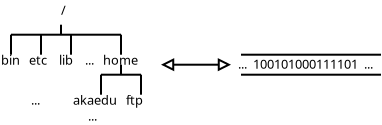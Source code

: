 <?xml version="1.0" encoding="UTF-8"?>
<dia:diagram xmlns:dia="http://www.lysator.liu.se/~alla/dia/">
  <dia:layer name="Background" visible="true">
    <dia:object type="Standard - Text" version="1" id="O0">
      <dia:attribute name="obj_pos">
        <dia:point val="6.5,1.5"/>
      </dia:attribute>
      <dia:attribute name="obj_bb">
        <dia:rectangle val="6.483,0.94;6.697,1.932"/>
      </dia:attribute>
      <dia:attribute name="text">
        <dia:composite type="text">
          <dia:attribute name="string">
            <dia:string>#/#</dia:string>
          </dia:attribute>
          <dia:attribute name="font">
            <dia:font family="sans" style="0" name="Helvetica"/>
          </dia:attribute>
          <dia:attribute name="height">
            <dia:real val="0.8"/>
          </dia:attribute>
          <dia:attribute name="pos">
            <dia:point val="6.5,1.5"/>
          </dia:attribute>
          <dia:attribute name="color">
            <dia:color val="#000000"/>
          </dia:attribute>
          <dia:attribute name="alignment">
            <dia:enum val="0"/>
          </dia:attribute>
        </dia:composite>
      </dia:attribute>
      <dia:attribute name="valign">
        <dia:enum val="3"/>
      </dia:attribute>
    </dia:object>
    <dia:object type="Standard - Line" version="0" id="O1">
      <dia:attribute name="obj_pos">
        <dia:point val="4,2.5"/>
      </dia:attribute>
      <dia:attribute name="obj_bb">
        <dia:rectangle val="3.95,2.45;9.55,2.55"/>
      </dia:attribute>
      <dia:attribute name="conn_endpoints">
        <dia:point val="4,2.5"/>
        <dia:point val="9.5,2.5"/>
      </dia:attribute>
      <dia:attribute name="numcp">
        <dia:int val="1"/>
      </dia:attribute>
    </dia:object>
    <dia:object type="Standard - Line" version="0" id="O2">
      <dia:attribute name="obj_pos">
        <dia:point val="6.5,2"/>
      </dia:attribute>
      <dia:attribute name="obj_bb">
        <dia:rectangle val="6.45,1.95;6.55,2.55"/>
      </dia:attribute>
      <dia:attribute name="conn_endpoints">
        <dia:point val="6.5,2"/>
        <dia:point val="6.5,2.5"/>
      </dia:attribute>
      <dia:attribute name="numcp">
        <dia:int val="1"/>
      </dia:attribute>
    </dia:object>
    <dia:object type="Standard - Line" version="0" id="O3">
      <dia:attribute name="obj_pos">
        <dia:point val="4,2.5"/>
      </dia:attribute>
      <dia:attribute name="obj_bb">
        <dia:rectangle val="3.95,2.45;4.05,3.55"/>
      </dia:attribute>
      <dia:attribute name="conn_endpoints">
        <dia:point val="4,2.5"/>
        <dia:point val="4,3.5"/>
      </dia:attribute>
      <dia:attribute name="numcp">
        <dia:int val="1"/>
      </dia:attribute>
    </dia:object>
    <dia:object type="Standard - Line" version="0" id="O4">
      <dia:attribute name="obj_pos">
        <dia:point val="5.5,2.5"/>
      </dia:attribute>
      <dia:attribute name="obj_bb">
        <dia:rectangle val="5.45,2.45;5.55,3.55"/>
      </dia:attribute>
      <dia:attribute name="conn_endpoints">
        <dia:point val="5.5,2.5"/>
        <dia:point val="5.5,3.5"/>
      </dia:attribute>
      <dia:attribute name="numcp">
        <dia:int val="1"/>
      </dia:attribute>
    </dia:object>
    <dia:object type="Standard - Line" version="0" id="O5">
      <dia:attribute name="obj_pos">
        <dia:point val="7,2.5"/>
      </dia:attribute>
      <dia:attribute name="obj_bb">
        <dia:rectangle val="6.95,2.45;7.05,3.55"/>
      </dia:attribute>
      <dia:attribute name="conn_endpoints">
        <dia:point val="7,2.5"/>
        <dia:point val="7,3.5"/>
      </dia:attribute>
      <dia:attribute name="numcp">
        <dia:int val="1"/>
      </dia:attribute>
    </dia:object>
    <dia:object type="Standard - Line" version="0" id="O6">
      <dia:attribute name="obj_pos">
        <dia:point val="9.5,2.5"/>
      </dia:attribute>
      <dia:attribute name="obj_bb">
        <dia:rectangle val="9.45,2.45;9.55,3.55"/>
      </dia:attribute>
      <dia:attribute name="conn_endpoints">
        <dia:point val="9.5,2.5"/>
        <dia:point val="9.5,3.5"/>
      </dia:attribute>
      <dia:attribute name="numcp">
        <dia:int val="1"/>
      </dia:attribute>
    </dia:object>
    <dia:object type="Standard - Text" version="1" id="O7">
      <dia:attribute name="obj_pos">
        <dia:point val="3.5,4"/>
      </dia:attribute>
      <dia:attribute name="obj_bb">
        <dia:rectangle val="3.5,3.44;10.822,4.432"/>
      </dia:attribute>
      <dia:attribute name="text">
        <dia:composite type="text">
          <dia:attribute name="string">
            <dia:string>#bin   etc    lib    ...   home#</dia:string>
          </dia:attribute>
          <dia:attribute name="font">
            <dia:font family="sans" style="0" name="Helvetica"/>
          </dia:attribute>
          <dia:attribute name="height">
            <dia:real val="0.8"/>
          </dia:attribute>
          <dia:attribute name="pos">
            <dia:point val="3.5,4"/>
          </dia:attribute>
          <dia:attribute name="color">
            <dia:color val="#000000"/>
          </dia:attribute>
          <dia:attribute name="alignment">
            <dia:enum val="0"/>
          </dia:attribute>
        </dia:composite>
      </dia:attribute>
      <dia:attribute name="valign">
        <dia:enum val="3"/>
      </dia:attribute>
    </dia:object>
    <dia:object type="Standard - Line" version="0" id="O8">
      <dia:attribute name="obj_pos">
        <dia:point val="9.5,4"/>
      </dia:attribute>
      <dia:attribute name="obj_bb">
        <dia:rectangle val="9.45,3.95;9.55,4.55"/>
      </dia:attribute>
      <dia:attribute name="conn_endpoints">
        <dia:point val="9.5,4"/>
        <dia:point val="9.5,4.5"/>
      </dia:attribute>
      <dia:attribute name="numcp">
        <dia:int val="1"/>
      </dia:attribute>
    </dia:object>
    <dia:object type="Standard - Line" version="0" id="O9">
      <dia:attribute name="obj_pos">
        <dia:point val="8.5,4.5"/>
      </dia:attribute>
      <dia:attribute name="obj_bb">
        <dia:rectangle val="8.45,4.45;10.55,4.55"/>
      </dia:attribute>
      <dia:attribute name="conn_endpoints">
        <dia:point val="8.5,4.5"/>
        <dia:point val="10.5,4.5"/>
      </dia:attribute>
      <dia:attribute name="numcp">
        <dia:int val="1"/>
      </dia:attribute>
    </dia:object>
    <dia:object type="Standard - Line" version="0" id="O10">
      <dia:attribute name="obj_pos">
        <dia:point val="8.5,4.5"/>
      </dia:attribute>
      <dia:attribute name="obj_bb">
        <dia:rectangle val="8.45,4.45;8.55,5.55"/>
      </dia:attribute>
      <dia:attribute name="conn_endpoints">
        <dia:point val="8.5,4.5"/>
        <dia:point val="8.5,5.5"/>
      </dia:attribute>
      <dia:attribute name="numcp">
        <dia:int val="1"/>
      </dia:attribute>
    </dia:object>
    <dia:object type="Standard - Line" version="0" id="O11">
      <dia:attribute name="obj_pos">
        <dia:point val="10.5,4.5"/>
      </dia:attribute>
      <dia:attribute name="obj_bb">
        <dia:rectangle val="10.45,4.45;10.55,5.55"/>
      </dia:attribute>
      <dia:attribute name="conn_endpoints">
        <dia:point val="10.5,4.5"/>
        <dia:point val="10.5,5.5"/>
      </dia:attribute>
      <dia:attribute name="numcp">
        <dia:int val="1"/>
      </dia:attribute>
    </dia:object>
    <dia:object type="Standard - Text" version="1" id="O12">
      <dia:attribute name="obj_pos">
        <dia:point val="5,6"/>
      </dia:attribute>
      <dia:attribute name="obj_bb">
        <dia:rectangle val="5,5.44;11.097,7.232"/>
      </dia:attribute>
      <dia:attribute name="text">
        <dia:composite type="text">
          <dia:attribute name="string">
            <dia:string>#...           akaedu   ftp
                   ...#</dia:string>
          </dia:attribute>
          <dia:attribute name="font">
            <dia:font family="sans" style="0" name="Helvetica"/>
          </dia:attribute>
          <dia:attribute name="height">
            <dia:real val="0.8"/>
          </dia:attribute>
          <dia:attribute name="pos">
            <dia:point val="5,6"/>
          </dia:attribute>
          <dia:attribute name="color">
            <dia:color val="#000000"/>
          </dia:attribute>
          <dia:attribute name="alignment">
            <dia:enum val="0"/>
          </dia:attribute>
        </dia:composite>
      </dia:attribute>
      <dia:attribute name="valign">
        <dia:enum val="3"/>
      </dia:attribute>
    </dia:object>
    <dia:object type="Standard - Line" version="0" id="O13">
      <dia:attribute name="obj_pos">
        <dia:point val="15.5,3.5"/>
      </dia:attribute>
      <dia:attribute name="obj_bb">
        <dia:rectangle val="15.45,3.45;22.55,3.55"/>
      </dia:attribute>
      <dia:attribute name="conn_endpoints">
        <dia:point val="15.5,3.5"/>
        <dia:point val="22.5,3.5"/>
      </dia:attribute>
      <dia:attribute name="numcp">
        <dia:int val="1"/>
      </dia:attribute>
    </dia:object>
    <dia:object type="Standard - Line" version="0" id="O14">
      <dia:attribute name="obj_pos">
        <dia:point val="15.5,4.5"/>
      </dia:attribute>
      <dia:attribute name="obj_bb">
        <dia:rectangle val="15.45,4.45;22.55,4.55"/>
      </dia:attribute>
      <dia:attribute name="conn_endpoints">
        <dia:point val="15.5,4.5"/>
        <dia:point val="22.5,4.5"/>
      </dia:attribute>
      <dia:attribute name="numcp">
        <dia:int val="1"/>
      </dia:attribute>
    </dia:object>
    <dia:object type="Standard - Text" version="1" id="O15">
      <dia:attribute name="obj_pos">
        <dia:point val="15.35,4.2"/>
      </dia:attribute>
      <dia:attribute name="obj_bb">
        <dia:rectangle val="15.35,3.64;22.767,4.632"/>
      </dia:attribute>
      <dia:attribute name="text">
        <dia:composite type="text">
          <dia:attribute name="string">
            <dia:string>#...  100101000111101  ...#</dia:string>
          </dia:attribute>
          <dia:attribute name="font">
            <dia:font family="sans" style="0" name="Helvetica"/>
          </dia:attribute>
          <dia:attribute name="height">
            <dia:real val="0.8"/>
          </dia:attribute>
          <dia:attribute name="pos">
            <dia:point val="15.35,4.2"/>
          </dia:attribute>
          <dia:attribute name="color">
            <dia:color val="#000000"/>
          </dia:attribute>
          <dia:attribute name="alignment">
            <dia:enum val="0"/>
          </dia:attribute>
        </dia:composite>
      </dia:attribute>
      <dia:attribute name="valign">
        <dia:enum val="3"/>
      </dia:attribute>
    </dia:object>
    <dia:object type="Standard - Line" version="0" id="O16">
      <dia:attribute name="obj_pos">
        <dia:point val="11.5,4"/>
      </dia:attribute>
      <dia:attribute name="obj_bb">
        <dia:rectangle val="11.45,3.5;15.05,4.5"/>
      </dia:attribute>
      <dia:attribute name="conn_endpoints">
        <dia:point val="11.5,4"/>
        <dia:point val="15,4"/>
      </dia:attribute>
      <dia:attribute name="numcp">
        <dia:int val="1"/>
      </dia:attribute>
      <dia:attribute name="start_arrow">
        <dia:enum val="12"/>
      </dia:attribute>
      <dia:attribute name="start_arrow_length">
        <dia:real val="0.5"/>
      </dia:attribute>
      <dia:attribute name="start_arrow_width">
        <dia:real val="0.5"/>
      </dia:attribute>
      <dia:attribute name="end_arrow">
        <dia:enum val="12"/>
      </dia:attribute>
      <dia:attribute name="end_arrow_length">
        <dia:real val="0.5"/>
      </dia:attribute>
      <dia:attribute name="end_arrow_width">
        <dia:real val="0.5"/>
      </dia:attribute>
    </dia:object>
  </dia:layer>
</dia:diagram>
